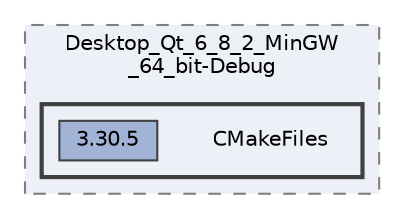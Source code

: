 digraph "build/Desktop_Qt_6_8_2_MinGW_64_bit-Debug/CMakeFiles"
{
 // LATEX_PDF_SIZE
  bgcolor="transparent";
  edge [fontname=Helvetica,fontsize=10,labelfontname=Helvetica,labelfontsize=10];
  node [fontname=Helvetica,fontsize=10,shape=box,height=0.2,width=0.4];
  compound=true
  subgraph clusterdir_773dbbc00e6acb5749f2f44f91958064 {
    graph [ bgcolor="#edf0f7", pencolor="grey50", label="Desktop_Qt_6_8_2_MinGW\l_64_bit-Debug", fontname=Helvetica,fontsize=10 style="filled,dashed", URL="dir_773dbbc00e6acb5749f2f44f91958064.html",tooltip=""]
  subgraph clusterdir_0c5d574015c36873b516336e3032839c {
    graph [ bgcolor="#edf0f7", pencolor="grey25", label="", fontname=Helvetica,fontsize=10 style="filled,bold", URL="dir_0c5d574015c36873b516336e3032839c.html",tooltip=""]
    dir_0c5d574015c36873b516336e3032839c [shape=plaintext, label="CMakeFiles"];
  dir_37e24e02ee477226d2ded4711d54b867 [label="3.30.5", fillcolor="#a2b4d6", color="grey25", style="filled", URL="dir_37e24e02ee477226d2ded4711d54b867.html",tooltip=""];
  }
  }
}

